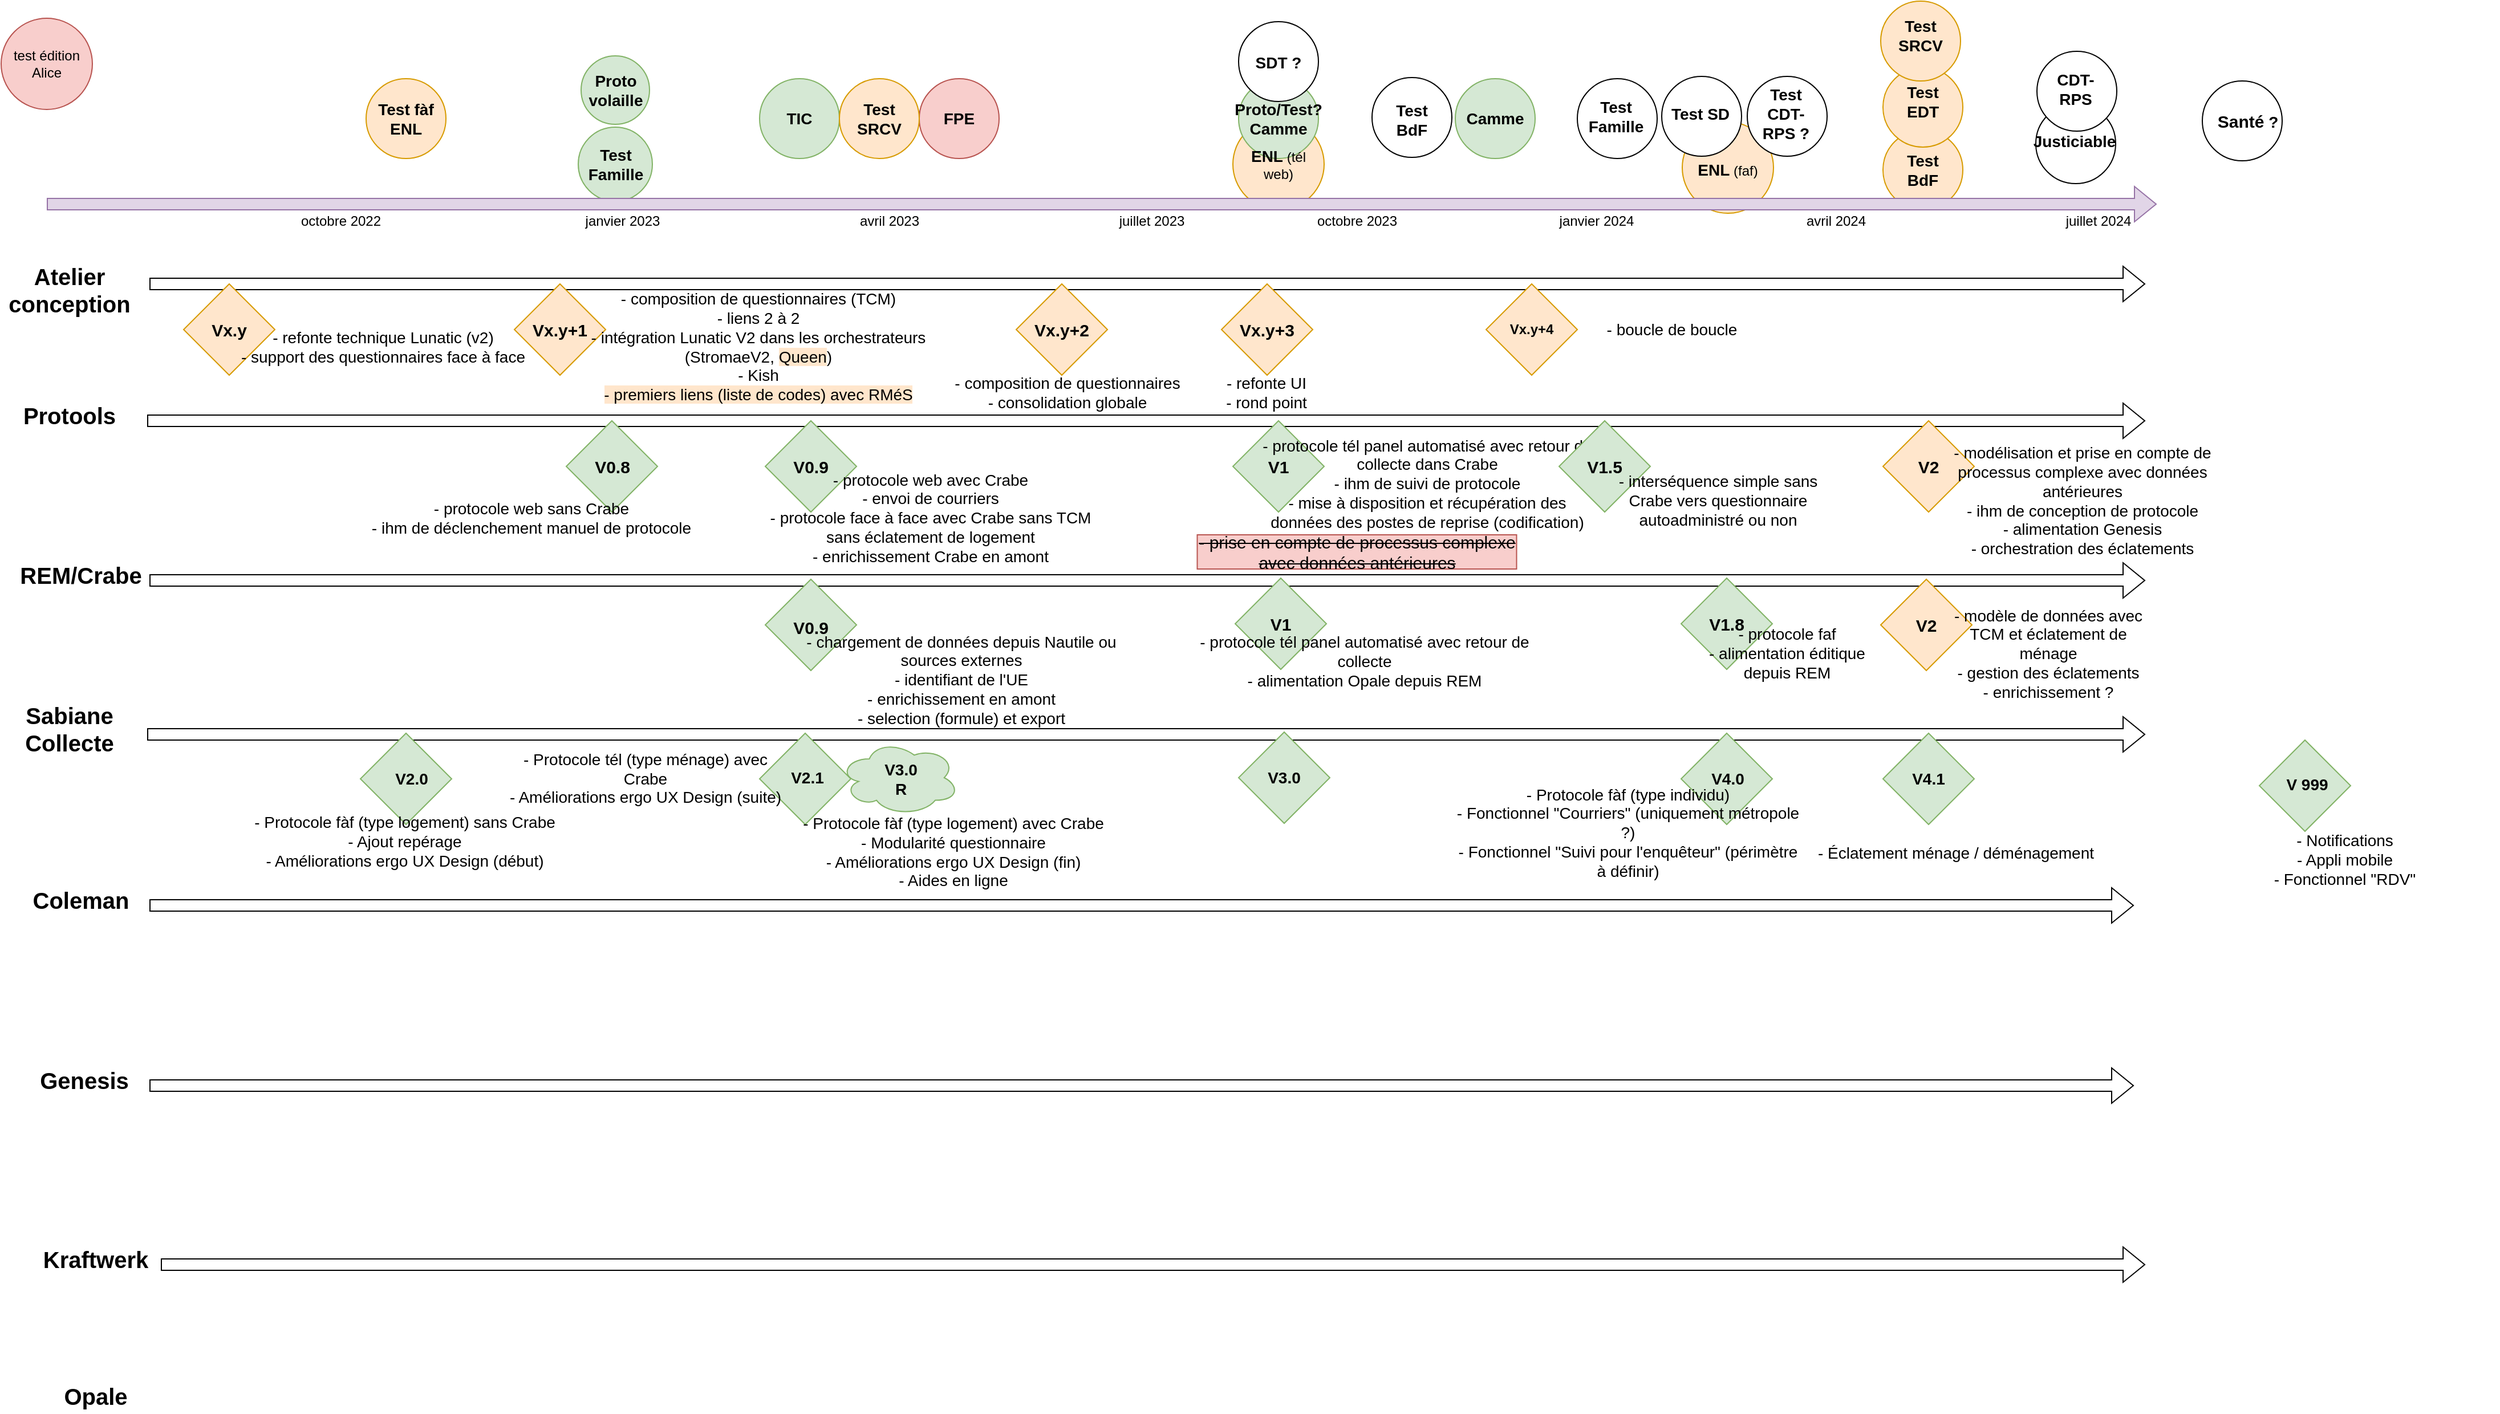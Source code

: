 <mxfile version="20.2.1" type="github">
  <diagram id="mFV4b9mCCrI5YmX5gzNI" name="Page-1">
    <mxGraphModel dx="2009" dy="694" grid="1" gridSize="10" guides="1" tooltips="1" connect="1" arrows="1" fold="1" page="1" pageScale="1" pageWidth="827" pageHeight="1169" math="0" shadow="0">
      <root>
        <mxCell id="0" />
        <mxCell id="1" parent="0" />
        <mxCell id="vozaQE-ynMEkPl2pL4Hx-13" value="" style="ellipse;shape=cloud;whiteSpace=wrap;html=1;fontSize=15;fillColor=#d5e8d4;strokeColor=#82b366;" parent="1" vertex="1">
          <mxGeometry x="725" y="650" width="105" height="66" as="geometry" />
        </mxCell>
        <mxCell id="FTLLSDSXX8i168MmgbQK-34" value="" style="ellipse;whiteSpace=wrap;html=1;aspect=fixed;fontSize=15;fillColor=#ffe6cc;strokeColor=#d79b00;" parent="1" vertex="1">
          <mxGeometry x="1464" y="108" width="80" height="80" as="geometry" />
        </mxCell>
        <mxCell id="FTLLSDSXX8i168MmgbQK-18" value="" style="ellipse;whiteSpace=wrap;html=1;aspect=fixed;fontSize=15;" parent="1" vertex="1">
          <mxGeometry x="1774" y="92" width="70" height="70" as="geometry" />
        </mxCell>
        <mxCell id="c0jgc6a0JRqWWvqa6Sk8-84" value="" style="ellipse;whiteSpace=wrap;html=1;aspect=fixed;fontSize=15;fillColor=#ffe6cc;strokeColor=#d79b00;" parent="1" vertex="1">
          <mxGeometry x="310" y="70" width="70" height="70" as="geometry" />
        </mxCell>
        <mxCell id="c0jgc6a0JRqWWvqa6Sk8-82" value="" style="ellipse;whiteSpace=wrap;html=1;aspect=fixed;fontSize=15;fillColor=#ffe6cc;strokeColor=#d79b00;" parent="1" vertex="1">
          <mxGeometry x="1640" y="115" width="70" height="70" as="geometry" />
        </mxCell>
        <mxCell id="c0jgc6a0JRqWWvqa6Sk8-81" value="" style="ellipse;whiteSpace=wrap;html=1;aspect=fixed;fontSize=15;fillColor=#ffe6cc;strokeColor=#d79b00;" parent="1" vertex="1">
          <mxGeometry x="1640" y="60" width="70" height="70" as="geometry" />
        </mxCell>
        <mxCell id="c0jgc6a0JRqWWvqa6Sk8-79" value="" style="ellipse;whiteSpace=wrap;html=1;aspect=fixed;fontSize=15;fillColor=#d5e8d4;strokeColor=#82b366;" parent="1" vertex="1">
          <mxGeometry x="1265" y="70" width="70" height="70" as="geometry" />
        </mxCell>
        <mxCell id="c0jgc6a0JRqWWvqa6Sk8-77" value="" style="ellipse;whiteSpace=wrap;html=1;aspect=fixed;fontSize=15;fillColor=#d5e8d4;strokeColor=#82b366;" parent="1" vertex="1">
          <mxGeometry x="655" y="70" width="70" height="70" as="geometry" />
        </mxCell>
        <mxCell id="c0jgc6a0JRqWWvqa6Sk8-76" value="" style="ellipse;whiteSpace=wrap;html=1;aspect=fixed;fontSize=15;fillColor=#f8cecc;strokeColor=#b85450;" parent="1" vertex="1">
          <mxGeometry x="795" y="70" width="70" height="70" as="geometry" />
        </mxCell>
        <mxCell id="c0jgc6a0JRqWWvqa6Sk8-75" value="" style="ellipse;whiteSpace=wrap;html=1;aspect=fixed;fontSize=15;fillColor=#ffe6cc;strokeColor=#d79b00;" parent="1" vertex="1">
          <mxGeometry x="725" y="70" width="70" height="70" as="geometry" />
        </mxCell>
        <mxCell id="c0jgc6a0JRqWWvqa6Sk8-70" value="" style="ellipse;whiteSpace=wrap;html=1;aspect=fixed;fontSize=15;fillColor=#ffe6cc;strokeColor=#d79b00;" parent="1" vertex="1">
          <mxGeometry x="1070" y="105" width="80" height="80" as="geometry" />
        </mxCell>
        <mxCell id="c0jgc6a0JRqWWvqa6Sk8-69" value="" style="ellipse;whiteSpace=wrap;html=1;aspect=fixed;fontSize=15;fillColor=#d5e8d4;strokeColor=#82b366;" parent="1" vertex="1">
          <mxGeometry x="1075" y="70" width="70" height="70" as="geometry" />
        </mxCell>
        <mxCell id="c0jgc6a0JRqWWvqa6Sk8-68" value="" style="ellipse;whiteSpace=wrap;html=1;aspect=fixed;fontSize=15;fillColor=#d5e8d4;strokeColor=#82b366;" parent="1" vertex="1">
          <mxGeometry x="496" y="112.5" width="65" height="65" as="geometry" />
        </mxCell>
        <mxCell id="c0jgc6a0JRqWWvqa6Sk8-67" value="" style="ellipse;whiteSpace=wrap;html=1;aspect=fixed;fontSize=15;direction=south;fillColor=#d5e8d4;strokeColor=#82b366;" parent="1" vertex="1">
          <mxGeometry x="498.5" y="50" width="60" height="60" as="geometry" />
        </mxCell>
        <mxCell id="c0jgc6a0JRqWWvqa6Sk8-1" value="" style="shape=flexArrow;endArrow=classic;html=1;rounded=0;" parent="1" edge="1">
          <mxGeometry width="50" height="50" relative="1" as="geometry">
            <mxPoint x="118" y="370" as="sourcePoint" />
            <mxPoint x="1870" y="370" as="targetPoint" />
          </mxGeometry>
        </mxCell>
        <mxCell id="c0jgc6a0JRqWWvqa6Sk8-2" value="&lt;font style=&quot;font-size: 20px;&quot;&gt;&lt;b&gt;Protools&lt;/b&gt;&lt;/font&gt;" style="text;html=1;strokeColor=none;fillColor=none;align=center;verticalAlign=middle;whiteSpace=wrap;rounded=0;" parent="1" vertex="1">
          <mxGeometry x="20" y="350" width="60" height="30" as="geometry" />
        </mxCell>
        <mxCell id="c0jgc6a0JRqWWvqa6Sk8-3" value="" style="rhombus;whiteSpace=wrap;html=1;fillColor=#d5e8d4;strokeColor=#82b366;" parent="1" vertex="1">
          <mxGeometry x="660" y="370" width="80" height="80" as="geometry" />
        </mxCell>
        <mxCell id="c0jgc6a0JRqWWvqa6Sk8-5" value="&lt;font style=&quot;font-size: 15px;&quot;&gt;&lt;b&gt;V0.9&lt;/b&gt;&lt;/font&gt;" style="text;html=1;strokeColor=none;fillColor=none;align=center;verticalAlign=middle;whiteSpace=wrap;rounded=0;" parent="1" vertex="1">
          <mxGeometry x="670" y="395" width="60" height="30" as="geometry" />
        </mxCell>
        <mxCell id="c0jgc6a0JRqWWvqa6Sk8-6" value="" style="rhombus;whiteSpace=wrap;html=1;fillColor=#d5e8d4;strokeColor=#82b366;" parent="1" vertex="1">
          <mxGeometry x="485.5" y="370" width="80" height="80" as="geometry" />
        </mxCell>
        <mxCell id="c0jgc6a0JRqWWvqa6Sk8-7" value="&lt;font style=&quot;font-size: 15px;&quot;&gt;&lt;b&gt;V0.8&lt;/b&gt;&lt;/font&gt;" style="text;html=1;strokeColor=none;fillColor=none;align=center;verticalAlign=middle;whiteSpace=wrap;rounded=0;" parent="1" vertex="1">
          <mxGeometry x="495.5" y="395" width="60" height="30" as="geometry" />
        </mxCell>
        <mxCell id="c0jgc6a0JRqWWvqa6Sk8-8" value="&lt;font style=&quot;font-size: 14px;&quot;&gt;&lt;b&gt;Test Famille&lt;/b&gt;&lt;/font&gt;" style="text;html=1;strokeColor=none;fillColor=none;align=center;verticalAlign=middle;whiteSpace=wrap;rounded=0;" parent="1" vertex="1">
          <mxGeometry x="498.5" y="130" width="60" height="30" as="geometry" />
        </mxCell>
        <mxCell id="c0jgc6a0JRqWWvqa6Sk8-9" value="" style="shape=flexArrow;endArrow=classic;html=1;rounded=0;fillColor=#e1d5e7;strokeColor=#9673a6;" parent="1" edge="1">
          <mxGeometry width="50" height="50" relative="1" as="geometry">
            <mxPoint x="30" y="180" as="sourcePoint" />
            <mxPoint x="1880" y="180" as="targetPoint" />
          </mxGeometry>
        </mxCell>
        <mxCell id="c0jgc6a0JRqWWvqa6Sk8-10" value="&lt;font style=&quot;font-size: 14px;&quot;&gt;&lt;b&gt;Proto volaille&lt;/b&gt;&lt;/font&gt;" style="text;html=1;strokeColor=none;fillColor=none;align=center;verticalAlign=middle;whiteSpace=wrap;rounded=0;" parent="1" vertex="1">
          <mxGeometry x="498.5" y="65" width="60" height="30" as="geometry" />
        </mxCell>
        <mxCell id="c0jgc6a0JRqWWvqa6Sk8-11" value="" style="shape=flexArrow;endArrow=classic;html=1;rounded=0;" parent="1" edge="1">
          <mxGeometry width="50" height="50" relative="1" as="geometry">
            <mxPoint x="118" y="645" as="sourcePoint" />
            <mxPoint x="1870" y="645" as="targetPoint" />
          </mxGeometry>
        </mxCell>
        <mxCell id="c0jgc6a0JRqWWvqa6Sk8-12" value="&lt;font size=&quot;1&quot;&gt;&lt;b style=&quot;font-size: 20px;&quot;&gt;Sabiane Collecte&lt;br&gt;&lt;/b&gt;&lt;/font&gt;" style="text;html=1;strokeColor=none;fillColor=none;align=center;verticalAlign=middle;whiteSpace=wrap;rounded=0;" parent="1" vertex="1">
          <mxGeometry x="20" y="625" width="60" height="30" as="geometry" />
        </mxCell>
        <mxCell id="c0jgc6a0JRqWWvqa6Sk8-18" value="&lt;font style=&quot;font-size: 14px;&quot;&gt;&lt;b&gt;TIC&lt;/b&gt;&lt;/font&gt;" style="text;html=1;strokeColor=none;fillColor=none;align=center;verticalAlign=middle;whiteSpace=wrap;rounded=0;" parent="1" vertex="1">
          <mxGeometry x="660" y="90" width="60" height="30" as="geometry" />
        </mxCell>
        <mxCell id="c0jgc6a0JRqWWvqa6Sk8-21" value="" style="shape=flexArrow;endArrow=classic;html=1;rounded=0;" parent="1" edge="1">
          <mxGeometry width="50" height="50" relative="1" as="geometry">
            <mxPoint x="120" y="795" as="sourcePoint" />
            <mxPoint x="1860" y="795" as="targetPoint" />
          </mxGeometry>
        </mxCell>
        <mxCell id="c0jgc6a0JRqWWvqa6Sk8-22" value="&lt;font style=&quot;font-size: 20px;&quot;&gt;&lt;b&gt;Coleman&lt;/b&gt;&lt;/font&gt;" style="text;html=1;strokeColor=none;fillColor=none;align=center;verticalAlign=middle;whiteSpace=wrap;rounded=0;" parent="1" vertex="1">
          <mxGeometry x="30" y="775" width="60" height="30" as="geometry" />
        </mxCell>
        <mxCell id="c0jgc6a0JRqWWvqa6Sk8-27" value="" style="shape=flexArrow;endArrow=classic;html=1;rounded=0;" parent="1" edge="1">
          <mxGeometry width="50" height="50" relative="1" as="geometry">
            <mxPoint x="120" y="250" as="sourcePoint" />
            <mxPoint x="1870" y="250" as="targetPoint" />
          </mxGeometry>
        </mxCell>
        <mxCell id="c0jgc6a0JRqWWvqa6Sk8-28" value="&lt;b&gt;&lt;font style=&quot;font-size: 20px;&quot;&gt;Atelier conception&lt;/font&gt;&lt;/b&gt;" style="text;html=1;strokeColor=none;fillColor=none;align=center;verticalAlign=middle;whiteSpace=wrap;rounded=0;" parent="1" vertex="1">
          <mxGeometry x="20" y="240" width="60" height="30" as="geometry" />
        </mxCell>
        <mxCell id="c0jgc6a0JRqWWvqa6Sk8-35" value="" style="shape=flexArrow;endArrow=classic;html=1;rounded=0;" parent="1" edge="1">
          <mxGeometry width="50" height="50" relative="1" as="geometry">
            <mxPoint x="120" y="510" as="sourcePoint" />
            <mxPoint x="1870" y="510" as="targetPoint" />
          </mxGeometry>
        </mxCell>
        <mxCell id="c0jgc6a0JRqWWvqa6Sk8-36" value="&lt;font style=&quot;font-size: 20px;&quot;&gt;&lt;b&gt;REM/Crabe&lt;/b&gt;&lt;/font&gt;" style="text;html=1;strokeColor=none;fillColor=none;align=center;verticalAlign=middle;whiteSpace=wrap;rounded=0;" parent="1" vertex="1">
          <mxGeometry x="30" y="490" width="60" height="30" as="geometry" />
        </mxCell>
        <mxCell id="c0jgc6a0JRqWWvqa6Sk8-43" value="janvier 2023" style="text;html=1;strokeColor=none;fillColor=none;align=center;verticalAlign=middle;whiteSpace=wrap;rounded=0;" parent="1" vertex="1">
          <mxGeometry x="485.5" y="180" width="97.5" height="30" as="geometry" />
        </mxCell>
        <mxCell id="c0jgc6a0JRqWWvqa6Sk8-46" value="octobre 2022" style="text;html=1;strokeColor=none;fillColor=none;align=center;verticalAlign=middle;whiteSpace=wrap;rounded=0;" parent="1" vertex="1">
          <mxGeometry x="238.75" y="180" width="97.5" height="30" as="geometry" />
        </mxCell>
        <mxCell id="c0jgc6a0JRqWWvqa6Sk8-47" value="avril 2023" style="text;html=1;strokeColor=none;fillColor=none;align=center;verticalAlign=middle;whiteSpace=wrap;rounded=0;" parent="1" vertex="1">
          <mxGeometry x="720" y="180" width="97.5" height="30" as="geometry" />
        </mxCell>
        <mxCell id="c0jgc6a0JRqWWvqa6Sk8-48" value="juillet 2024" style="text;html=1;strokeColor=none;fillColor=none;align=center;verticalAlign=middle;whiteSpace=wrap;rounded=0;" parent="1" vertex="1">
          <mxGeometry x="1780" y="180" width="97.5" height="30" as="geometry" />
        </mxCell>
        <mxCell id="c0jgc6a0JRqWWvqa6Sk8-49" value="octobre 2023" style="text;html=1;strokeColor=none;fillColor=none;align=center;verticalAlign=middle;whiteSpace=wrap;rounded=0;" parent="1" vertex="1">
          <mxGeometry x="1130" y="180" width="97.5" height="30" as="geometry" />
        </mxCell>
        <mxCell id="c0jgc6a0JRqWWvqa6Sk8-50" value="janvier 2024" style="text;html=1;strokeColor=none;fillColor=none;align=center;verticalAlign=middle;whiteSpace=wrap;rounded=0;" parent="1" vertex="1">
          <mxGeometry x="1340" y="180" width="97.5" height="30" as="geometry" />
        </mxCell>
        <mxCell id="c0jgc6a0JRqWWvqa6Sk8-51" value="avril 2024" style="text;html=1;strokeColor=none;fillColor=none;align=center;verticalAlign=middle;whiteSpace=wrap;rounded=0;" parent="1" vertex="1">
          <mxGeometry x="1550" y="180" width="97.5" height="30" as="geometry" />
        </mxCell>
        <mxCell id="c0jgc6a0JRqWWvqa6Sk8-52" value="&lt;font style=&quot;font-size: 14px;&quot;&gt;&lt;b&gt;Test SRCV&lt;/b&gt;&lt;/font&gt;" style="text;html=1;strokeColor=none;fillColor=none;align=center;verticalAlign=middle;whiteSpace=wrap;rounded=0;" parent="1" vertex="1">
          <mxGeometry x="730" y="90" width="60" height="30" as="geometry" />
        </mxCell>
        <mxCell id="c0jgc6a0JRqWWvqa6Sk8-53" value="&lt;font style=&quot;font-size: 14px;&quot;&gt;&lt;b&gt;FPE&lt;/b&gt;&lt;/font&gt;" style="text;html=1;strokeColor=none;fillColor=none;align=center;verticalAlign=middle;whiteSpace=wrap;rounded=0;" parent="1" vertex="1">
          <mxGeometry x="800" y="90" width="60" height="30" as="geometry" />
        </mxCell>
        <mxCell id="c0jgc6a0JRqWWvqa6Sk8-54" value="&lt;font style=&quot;font-size: 14px;&quot;&gt;&lt;b&gt;Proto/Test? Camme&lt;/b&gt;&lt;/font&gt;" style="text;html=1;strokeColor=none;fillColor=none;align=center;verticalAlign=middle;whiteSpace=wrap;rounded=0;" parent="1" vertex="1">
          <mxGeometry x="1080" y="90" width="60" height="30" as="geometry" />
        </mxCell>
        <mxCell id="c0jgc6a0JRqWWvqa6Sk8-55" value="&lt;font style=&quot;font-size: 14px;&quot;&gt;&lt;b&gt;Camme&lt;/b&gt;&lt;/font&gt;" style="text;html=1;strokeColor=none;fillColor=none;align=center;verticalAlign=middle;whiteSpace=wrap;rounded=0;" parent="1" vertex="1">
          <mxGeometry x="1270" y="90" width="60" height="30" as="geometry" />
        </mxCell>
        <mxCell id="c0jgc6a0JRqWWvqa6Sk8-56" value="&lt;font size=&quot;1&quot;&gt;&lt;b style=&quot;font-size: 15px;&quot;&gt;V1&lt;/b&gt;&lt;/font&gt;" style="rhombus;whiteSpace=wrap;html=1;fillColor=#d5e8d4;strokeColor=#82b366;" parent="1" vertex="1">
          <mxGeometry x="1070" y="370" width="80" height="80" as="geometry" />
        </mxCell>
        <mxCell id="c0jgc6a0JRqWWvqa6Sk8-57" value="&lt;font style=&quot;font-size: 14px;&quot;&gt;&lt;b&gt;Test EDT&lt;br&gt;&lt;/b&gt;&lt;/font&gt;" style="text;html=1;strokeColor=none;fillColor=none;align=center;verticalAlign=middle;whiteSpace=wrap;rounded=0;" parent="1" vertex="1">
          <mxGeometry x="1645" y="75" width="60" height="30" as="geometry" />
        </mxCell>
        <mxCell id="c0jgc6a0JRqWWvqa6Sk8-60" value="&lt;font style=&quot;font-size: 14px;&quot;&gt;&lt;b&gt;ENL&lt;/b&gt;&lt;/font&gt; (tél web)" style="text;html=1;strokeColor=none;fillColor=none;align=center;verticalAlign=middle;whiteSpace=wrap;rounded=0;" parent="1" vertex="1">
          <mxGeometry x="1080" y="130" width="60" height="30" as="geometry" />
        </mxCell>
        <mxCell id="c0jgc6a0JRqWWvqa6Sk8-61" value="&lt;font style=&quot;font-size: 14px;&quot;&gt;&lt;b&gt;Test fàf ENL&lt;/b&gt;&lt;/font&gt;" style="text;html=1;align=center;verticalAlign=middle;whiteSpace=wrap;rounded=0;" parent="1" vertex="1">
          <mxGeometry x="315" y="90" width="60" height="30" as="geometry" />
        </mxCell>
        <mxCell id="c0jgc6a0JRqWWvqa6Sk8-62" value="&lt;font style=&quot;font-size: 15px;&quot;&gt;&lt;b&gt;V2&lt;/b&gt;&lt;/font&gt;" style="rhombus;whiteSpace=wrap;html=1;fillColor=#ffe6cc;strokeColor=#d79b00;" parent="1" vertex="1">
          <mxGeometry x="1640" y="370" width="80" height="80" as="geometry" />
        </mxCell>
        <mxCell id="c0jgc6a0JRqWWvqa6Sk8-63" value="- protocole web sans Crabe&lt;br&gt;- ihm de déclenchement manuel de protocole" style="text;html=1;strokeColor=none;fillColor=none;align=center;verticalAlign=middle;whiteSpace=wrap;rounded=0;fontSize=14;" parent="1" vertex="1">
          <mxGeometry x="300" y="440" width="310" height="30" as="geometry" />
        </mxCell>
        <mxCell id="c0jgc6a0JRqWWvqa6Sk8-64" value="- protocole web avec Crabe&lt;br&gt;- envoi de courriers&lt;br&gt;- protocole face à face avec Crabe sans TCM sans éclatement de logement&lt;br&gt;- enrichissement Crabe en amont" style="text;html=1;strokeColor=none;fillColor=none;align=center;verticalAlign=middle;whiteSpace=wrap;rounded=0;fontSize=14;" parent="1" vertex="1">
          <mxGeometry x="650" y="440" width="310" height="30" as="geometry" />
        </mxCell>
        <mxCell id="c0jgc6a0JRqWWvqa6Sk8-65" value="- protocole tél panel automatisé avec retour de collecte dans Crabe&lt;br&gt;- ihm de suivi de protocole&lt;br&gt;- mise à disposition et récupération des données des postes de reprise (codification)" style="text;html=1;strokeColor=none;fillColor=none;align=center;verticalAlign=middle;whiteSpace=wrap;rounded=0;fontSize=14;" parent="1" vertex="1">
          <mxGeometry x="1094" y="410" width="292.5" height="30" as="geometry" />
        </mxCell>
        <mxCell id="c0jgc6a0JRqWWvqa6Sk8-66" value="- modélisation et prise en compte de processus complexe avec données antérieures&lt;br&gt;- ihm de conception de protocole&lt;br&gt;- alimentation Genesis&lt;br&gt;- orchestration des éclatements" style="text;html=1;strokeColor=none;fillColor=none;align=center;verticalAlign=middle;whiteSpace=wrap;rounded=0;fontSize=14;" parent="1" vertex="1">
          <mxGeometry x="1690" y="425" width="250" height="30" as="geometry" />
        </mxCell>
        <mxCell id="c0jgc6a0JRqWWvqa6Sk8-73" value="&lt;strike&gt;- prise en compte de processus complexe avec données antérieures&lt;/strike&gt;" style="text;html=1;strokeColor=#b85450;fillColor=#f8cecc;align=center;verticalAlign=middle;whiteSpace=wrap;rounded=0;fontSize=15;" parent="1" vertex="1">
          <mxGeometry x="1038.75" y="470" width="280" height="30" as="geometry" />
        </mxCell>
        <mxCell id="c0jgc6a0JRqWWvqa6Sk8-80" style="edgeStyle=orthogonalEdgeStyle;rounded=0;orthogonalLoop=1;jettySize=auto;html=1;exitX=0.5;exitY=1;exitDx=0;exitDy=0;fontSize=15;" parent="1" source="c0jgc6a0JRqWWvqa6Sk8-66" target="c0jgc6a0JRqWWvqa6Sk8-66" edge="1">
          <mxGeometry relative="1" as="geometry" />
        </mxCell>
        <mxCell id="FTLLSDSXX8i168MmgbQK-1" value="&lt;b&gt;&lt;font style=&quot;font-size: 14px;&quot;&gt;SDT ?&lt;/font&gt;&lt;/b&gt;" style="ellipse;whiteSpace=wrap;html=1;aspect=fixed;fontSize=15;" parent="1" vertex="1">
          <mxGeometry x="1075" y="20" width="70" height="70" as="geometry" />
        </mxCell>
        <mxCell id="FTLLSDSXX8i168MmgbQK-2" value="" style="ellipse;whiteSpace=wrap;html=1;aspect=fixed;fontSize=15;" parent="1" vertex="1">
          <mxGeometry x="1192" y="69" width="70" height="70" as="geometry" />
        </mxCell>
        <mxCell id="FTLLSDSXX8i168MmgbQK-3" value="&lt;b&gt;&lt;font style=&quot;font-size: 14px;&quot;&gt;Test&lt;br&gt;BdF&lt;/font&gt;&lt;/b&gt;" style="text;html=1;strokeColor=none;fillColor=none;align=center;verticalAlign=middle;whiteSpace=wrap;rounded=0;" parent="1" vertex="1">
          <mxGeometry x="1197" y="91" width="60" height="30" as="geometry" />
        </mxCell>
        <mxCell id="FTLLSDSXX8i168MmgbQK-4" value="" style="ellipse;whiteSpace=wrap;html=1;aspect=fixed;fontSize=15;" parent="1" vertex="1">
          <mxGeometry x="1372" y="70" width="70" height="70" as="geometry" />
        </mxCell>
        <mxCell id="FTLLSDSXX8i168MmgbQK-5" value="&lt;b&gt;&lt;font style=&quot;font-size: 14px;&quot;&gt;Test Famille&lt;/font&gt;&lt;/b&gt;" style="text;html=1;strokeColor=none;fillColor=none;align=center;verticalAlign=middle;whiteSpace=wrap;rounded=0;" parent="1" vertex="1">
          <mxGeometry x="1376" y="88" width="60" height="30" as="geometry" />
        </mxCell>
        <mxCell id="FTLLSDSXX8i168MmgbQK-7" value="" style="ellipse;whiteSpace=wrap;html=1;aspect=fixed;fontSize=15;" parent="1" vertex="1">
          <mxGeometry x="1446" y="68" width="70" height="70" as="geometry" />
        </mxCell>
        <mxCell id="FTLLSDSXX8i168MmgbQK-8" value="&lt;b&gt;&lt;font style=&quot;font-size: 14px;&quot;&gt;Test SD&lt;br&gt;&lt;/font&gt;&lt;/b&gt;" style="text;html=1;strokeColor=none;fillColor=none;align=center;verticalAlign=middle;whiteSpace=wrap;rounded=0;" parent="1" vertex="1">
          <mxGeometry x="1450" y="86" width="60" height="30" as="geometry" />
        </mxCell>
        <mxCell id="FTLLSDSXX8i168MmgbQK-9" value="" style="ellipse;whiteSpace=wrap;html=1;aspect=fixed;fontSize=15;" parent="1" vertex="1">
          <mxGeometry x="1521" y="68" width="70" height="70" as="geometry" />
        </mxCell>
        <mxCell id="FTLLSDSXX8i168MmgbQK-10" value="&lt;b&gt;&lt;font style=&quot;font-size: 14px;&quot;&gt;Test CDT-RPS ?&lt;br&gt;&lt;/font&gt;&lt;/b&gt;" style="text;html=1;strokeColor=none;fillColor=none;align=center;verticalAlign=middle;whiteSpace=wrap;rounded=0;" parent="1" vertex="1">
          <mxGeometry x="1525" y="86" width="60" height="30" as="geometry" />
        </mxCell>
        <mxCell id="FTLLSDSXX8i168MmgbQK-11" value="" style="ellipse;whiteSpace=wrap;html=1;aspect=fixed;fontSize=15;fillColor=#ffe6cc;strokeColor=#d79b00;" parent="1" vertex="1">
          <mxGeometry x="1638" y="2" width="70" height="70" as="geometry" />
        </mxCell>
        <mxCell id="FTLLSDSXX8i168MmgbQK-12" value="&lt;font style=&quot;font-size: 14px;&quot;&gt;&lt;b&gt;Test SRCV&lt;br&gt;&lt;/b&gt;&lt;/font&gt;" style="text;html=1;strokeColor=none;fillColor=none;align=center;verticalAlign=middle;whiteSpace=wrap;rounded=0;" parent="1" vertex="1">
          <mxGeometry x="1643" y="17" width="60" height="30" as="geometry" />
        </mxCell>
        <mxCell id="FTLLSDSXX8i168MmgbQK-13" value="&lt;font style=&quot;font-size: 14px;&quot;&gt;&lt;b&gt;Test BdF&lt;br&gt;&lt;/b&gt;&lt;/font&gt;" style="text;html=1;strokeColor=none;fillColor=none;align=center;verticalAlign=middle;whiteSpace=wrap;rounded=0;" parent="1" vertex="1">
          <mxGeometry x="1645" y="135" width="60" height="30" as="geometry" />
        </mxCell>
        <mxCell id="FTLLSDSXX8i168MmgbQK-14" value="juillet 2023" style="text;html=1;strokeColor=none;fillColor=none;align=center;verticalAlign=middle;whiteSpace=wrap;rounded=0;" parent="1" vertex="1">
          <mxGeometry x="950" y="180" width="97.5" height="30" as="geometry" />
        </mxCell>
        <mxCell id="FTLLSDSXX8i168MmgbQK-16" value="" style="ellipse;whiteSpace=wrap;html=1;aspect=fixed;fontSize=15;" parent="1" vertex="1">
          <mxGeometry x="1775" y="46" width="70" height="70" as="geometry" />
        </mxCell>
        <mxCell id="FTLLSDSXX8i168MmgbQK-17" value="&lt;b&gt;&lt;font style=&quot;font-size: 14px;&quot;&gt;CDT-RPS&lt;br&gt;&lt;/font&gt;&lt;/b&gt;" style="text;html=1;strokeColor=none;fillColor=none;align=center;verticalAlign=middle;whiteSpace=wrap;rounded=0;" parent="1" vertex="1">
          <mxGeometry x="1779" y="64" width="60" height="30" as="geometry" />
        </mxCell>
        <mxCell id="FTLLSDSXX8i168MmgbQK-19" value="&lt;b&gt;&lt;font style=&quot;font-size: 14px;&quot;&gt;Justiciable&lt;/font&gt;&lt;/b&gt;" style="text;html=1;strokeColor=none;fillColor=none;align=center;verticalAlign=middle;whiteSpace=wrap;rounded=0;" parent="1" vertex="1">
          <mxGeometry x="1778" y="110" width="60" height="30" as="geometry" />
        </mxCell>
        <mxCell id="FTLLSDSXX8i168MmgbQK-20" value="" style="rhombus;whiteSpace=wrap;html=1;fillColor=#d5e8d4;strokeColor=#82b366;" parent="1" vertex="1">
          <mxGeometry x="660" y="509" width="80" height="80" as="geometry" />
        </mxCell>
        <mxCell id="FTLLSDSXX8i168MmgbQK-21" value="&lt;font style=&quot;font-size: 15px;&quot;&gt;&lt;b&gt;V0.9&lt;/b&gt;&lt;/font&gt;" style="text;html=1;strokeColor=none;fillColor=none;align=center;verticalAlign=middle;whiteSpace=wrap;rounded=0;" parent="1" vertex="1">
          <mxGeometry x="670" y="536" width="60" height="30" as="geometry" />
        </mxCell>
        <mxCell id="FTLLSDSXX8i168MmgbQK-22" value="- chargement de données depuis Nautile ou sources externes&lt;br&gt;- identifiant de l&#39;UE&lt;br&gt;- enrichissement en amont&lt;br&gt;- selection (formule) et export" style="text;html=1;strokeColor=none;fillColor=none;align=center;verticalAlign=middle;whiteSpace=wrap;rounded=0;fontSize=14;" parent="1" vertex="1">
          <mxGeometry x="677" y="582" width="310" height="30" as="geometry" />
        </mxCell>
        <mxCell id="FTLLSDSXX8i168MmgbQK-23" value="&lt;font size=&quot;1&quot;&gt;&lt;b style=&quot;font-size: 15px;&quot;&gt;V1&lt;/b&gt;&lt;/font&gt;" style="rhombus;whiteSpace=wrap;html=1;fillColor=#d5e8d4;strokeColor=#82b366;" parent="1" vertex="1">
          <mxGeometry x="1072" y="508" width="80" height="80" as="geometry" />
        </mxCell>
        <mxCell id="FTLLSDSXX8i168MmgbQK-26" value="" style="shape=flexArrow;endArrow=classic;html=1;rounded=0;" parent="1" edge="1">
          <mxGeometry width="50" height="50" relative="1" as="geometry">
            <mxPoint x="120" y="953" as="sourcePoint" />
            <mxPoint x="1860" y="953" as="targetPoint" />
          </mxGeometry>
        </mxCell>
        <mxCell id="FTLLSDSXX8i168MmgbQK-27" value="&lt;b&gt;&lt;font style=&quot;font-size: 20px;&quot;&gt;Genesis&lt;/font&gt;&lt;/b&gt;" style="text;html=1;strokeColor=none;fillColor=none;align=center;verticalAlign=middle;whiteSpace=wrap;rounded=0;" parent="1" vertex="1">
          <mxGeometry x="33" y="933" width="60" height="30" as="geometry" />
        </mxCell>
        <mxCell id="FTLLSDSXX8i168MmgbQK-28" value="" style="shape=flexArrow;endArrow=classic;html=1;rounded=0;" parent="1" edge="1">
          <mxGeometry width="50" height="50" relative="1" as="geometry">
            <mxPoint x="130" y="1110" as="sourcePoint" />
            <mxPoint x="1870" y="1110" as="targetPoint" />
          </mxGeometry>
        </mxCell>
        <mxCell id="FTLLSDSXX8i168MmgbQK-29" value="&lt;font style=&quot;font-size: 20px;&quot;&gt;&lt;b&gt;Kraftwerk&lt;/b&gt;&lt;/font&gt;" style="text;html=1;strokeColor=none;fillColor=none;align=center;verticalAlign=middle;whiteSpace=wrap;rounded=0;" parent="1" vertex="1">
          <mxGeometry x="43" y="1090" width="60" height="30" as="geometry" />
        </mxCell>
        <mxCell id="FTLLSDSXX8i168MmgbQK-30" value="&lt;b&gt;&lt;font style=&quot;font-size: 20px;&quot;&gt;Opale&lt;/font&gt;&lt;/b&gt;" style="text;html=1;strokeColor=none;fillColor=none;align=center;verticalAlign=middle;whiteSpace=wrap;rounded=0;" parent="1" vertex="1">
          <mxGeometry x="43" y="1210" width="60" height="30" as="geometry" />
        </mxCell>
        <mxCell id="FTLLSDSXX8i168MmgbQK-31" value="- protocole tél panel automatisé avec retour de collecte&lt;br&gt;- alimentation Opale depuis REM" style="text;html=1;strokeColor=none;fillColor=none;align=center;verticalAlign=middle;whiteSpace=wrap;rounded=0;fontSize=14;" parent="1" vertex="1">
          <mxGeometry x="1038.75" y="566" width="292.5" height="30" as="geometry" />
        </mxCell>
        <mxCell id="FTLLSDSXX8i168MmgbQK-32" value="&lt;font style=&quot;font-size: 14px;&quot;&gt;&lt;b&gt;ENL&lt;/b&gt;&lt;/font&gt; (faf)" style="text;html=1;strokeColor=none;fillColor=none;align=center;verticalAlign=middle;whiteSpace=wrap;rounded=0;" parent="1" vertex="1">
          <mxGeometry x="1474" y="135" width="60" height="30" as="geometry" />
        </mxCell>
        <mxCell id="FTLLSDSXX8i168MmgbQK-35" value="&lt;font size=&quot;1&quot;&gt;&lt;b style=&quot;font-size: 15px;&quot;&gt;V1.8&lt;/b&gt;&lt;/font&gt;" style="rhombus;whiteSpace=wrap;html=1;fillColor=#d5e8d4;strokeColor=#82b366;" parent="1" vertex="1">
          <mxGeometry x="1463" y="508" width="80" height="80" as="geometry" />
        </mxCell>
        <mxCell id="FTLLSDSXX8i168MmgbQK-36" value="- protocole faf&lt;br&gt;- alimentation éditique depuis REM" style="text;html=1;strokeColor=none;fillColor=none;align=center;verticalAlign=middle;whiteSpace=wrap;rounded=0;fontSize=14;" parent="1" vertex="1">
          <mxGeometry x="1471" y="559" width="170" height="30" as="geometry" />
        </mxCell>
        <mxCell id="FTLLSDSXX8i168MmgbQK-38" value="&lt;font size=&quot;1&quot;&gt;&lt;b style=&quot;font-size: 15px;&quot;&gt;V2&lt;/b&gt;&lt;/font&gt;" style="rhombus;whiteSpace=wrap;html=1;fillColor=#ffe6cc;strokeColor=#d79b00;" parent="1" vertex="1">
          <mxGeometry x="1638" y="509" width="80" height="80" as="geometry" />
        </mxCell>
        <mxCell id="FTLLSDSXX8i168MmgbQK-39" value="- modèle de données avec TCM et éclatement de ménage&lt;br&gt;- gestion des éclatements&lt;br&gt;- enrichissement ?" style="text;html=1;strokeColor=none;fillColor=none;align=center;verticalAlign=middle;whiteSpace=wrap;rounded=0;fontSize=14;" parent="1" vertex="1">
          <mxGeometry x="1690" y="559" width="190" height="30" as="geometry" />
        </mxCell>
        <mxCell id="FTLLSDSXX8i168MmgbQK-45" value="&lt;b&gt;&lt;font style=&quot;font-size: 15px;&quot;&gt;&lt;span style=&quot;&quot;&gt;V1&lt;/span&gt;.5&lt;/font&gt;&lt;/b&gt;" style="rhombus;whiteSpace=wrap;html=1;fillColor=#d5e8d4;strokeColor=#82b366;" parent="1" vertex="1">
          <mxGeometry x="1356" y="370" width="80" height="80" as="geometry" />
        </mxCell>
        <mxCell id="FTLLSDSXX8i168MmgbQK-46" value="- interséquence simple sans Crabe vers questionnaire autoadministré ou non" style="text;html=1;strokeColor=none;fillColor=none;align=center;verticalAlign=middle;whiteSpace=wrap;rounded=0;fontSize=14;" parent="1" vertex="1">
          <mxGeometry x="1399.62" y="425" width="191.38" height="30" as="geometry" />
        </mxCell>
        <mxCell id="ddA6PycPh_wfGD-rprwo-1" value="&lt;font style=&quot;font-size: 15px;&quot;&gt;&lt;b&gt;Vx.y&lt;/b&gt;&lt;/font&gt;" style="rhombus;whiteSpace=wrap;html=1;fillColor=#ffe6cc;strokeColor=#d79b00;" parent="1" vertex="1">
          <mxGeometry x="150" y="250" width="80" height="80" as="geometry" />
        </mxCell>
        <mxCell id="ddA6PycPh_wfGD-rprwo-3" value="- refonte technique Lunatic (v2)&lt;br&gt;- support des questionnaires face à face" style="text;html=1;strokeColor=none;fillColor=none;align=center;verticalAlign=middle;whiteSpace=wrap;rounded=0;fontSize=14;" parent="1" vertex="1">
          <mxGeometry x="170" y="290" width="310" height="30" as="geometry" />
        </mxCell>
        <mxCell id="ddA6PycPh_wfGD-rprwo-4" value="&lt;font style=&quot;font-size: 15px;&quot;&gt;&lt;b&gt;Vx.y+1&lt;/b&gt;&lt;/font&gt;" style="rhombus;whiteSpace=wrap;html=1;fillColor=#ffe6cc;strokeColor=#d79b00;" parent="1" vertex="1">
          <mxGeometry x="440" y="250" width="80" height="80" as="geometry" />
        </mxCell>
        <mxCell id="ddA6PycPh_wfGD-rprwo-5" value="- composition de questionnaires (TCM)&lt;br&gt;- liens 2 à 2&lt;br&gt;- intégration Lunatic V2 dans les orchestrateurs (StromaeV2, &lt;span style=&quot;background-color: rgb(255, 230, 204);&quot;&gt;Queen&lt;/span&gt;)&lt;br&gt;- Kish&lt;br&gt;&lt;span style=&quot;background-color: rgb(255, 230, 204);&quot;&gt;- premiers liens (liste de codes) avec RMéS&lt;/span&gt;" style="text;html=1;strokeColor=none;fillColor=none;align=center;verticalAlign=middle;whiteSpace=wrap;rounded=0;fontSize=14;" parent="1" vertex="1">
          <mxGeometry x="498.5" y="290" width="310" height="30" as="geometry" />
        </mxCell>
        <mxCell id="ddA6PycPh_wfGD-rprwo-6" value="&lt;font style=&quot;font-size: 15px;&quot;&gt;&lt;b&gt;Vx.y+2&lt;/b&gt;&lt;/font&gt;" style="rhombus;whiteSpace=wrap;html=1;fillColor=#ffe6cc;strokeColor=#d79b00;" parent="1" vertex="1">
          <mxGeometry x="880" y="250" width="80" height="80" as="geometry" />
        </mxCell>
        <mxCell id="ddA6PycPh_wfGD-rprwo-7" value="- composition de questionnaires&lt;br&gt;- consolidation globale&lt;br&gt;&lt;span style=&quot;background-color: rgb(255, 206, 159);&quot;&gt;&lt;/span&gt;" style="text;html=1;strokeColor=none;fillColor=none;align=center;verticalAlign=middle;whiteSpace=wrap;rounded=0;fontSize=14;" parent="1" vertex="1">
          <mxGeometry x="820" y="330" width="210" height="30" as="geometry" />
        </mxCell>
        <mxCell id="ddA6PycPh_wfGD-rprwo-8" value="&lt;b&gt;Vx.y+4&lt;/b&gt;" style="rhombus;whiteSpace=wrap;html=1;fillColor=#ffe6cc;strokeColor=#d79b00;" parent="1" vertex="1">
          <mxGeometry x="1292" y="250" width="80" height="80" as="geometry" />
        </mxCell>
        <mxCell id="ddA6PycPh_wfGD-rprwo-9" value="- boucle de boucle" style="text;html=1;strokeColor=none;fillColor=none;align=center;verticalAlign=middle;whiteSpace=wrap;rounded=0;fontSize=14;" parent="1" vertex="1">
          <mxGeometry x="1380" y="275" width="150" height="30" as="geometry" />
        </mxCell>
        <mxCell id="cksNnemaycyc-sAIgtyD-1" value="&lt;font style=&quot;font-size: 15px;&quot;&gt;&lt;b&gt;Vx.y+3&lt;/b&gt;&lt;/font&gt;" style="rhombus;whiteSpace=wrap;html=1;fillColor=#ffe6cc;strokeColor=#d79b00;" parent="1" vertex="1">
          <mxGeometry x="1060" y="250" width="80" height="80" as="geometry" />
        </mxCell>
        <mxCell id="cksNnemaycyc-sAIgtyD-2" value="- refonte UI&lt;br&gt;- rond point&lt;br&gt;&lt;span style=&quot;background-color: rgb(255, 206, 159);&quot;&gt;&lt;/span&gt;" style="text;html=1;strokeColor=none;fillColor=none;align=center;verticalAlign=middle;whiteSpace=wrap;rounded=0;fontSize=14;" parent="1" vertex="1">
          <mxGeometry x="1038.75" y="330" width="121.25" height="30" as="geometry" />
        </mxCell>
        <mxCell id="vozaQE-ynMEkPl2pL4Hx-1" value="" style="rhombus;whiteSpace=wrap;html=1;fillColor=#d5e8d4;strokeColor=#82b366;" parent="1" vertex="1">
          <mxGeometry x="305" y="644" width="80" height="80" as="geometry" />
        </mxCell>
        <mxCell id="vozaQE-ynMEkPl2pL4Hx-2" value="&lt;font style=&quot;font-size: 14px;&quot;&gt;&lt;b&gt;V2.0&lt;/b&gt;&lt;/font&gt;" style="text;html=1;strokeColor=none;fillColor=none;align=center;verticalAlign=middle;whiteSpace=wrap;rounded=0;" parent="1" vertex="1">
          <mxGeometry x="320" y="669" width="60" height="30" as="geometry" />
        </mxCell>
        <mxCell id="vozaQE-ynMEkPl2pL4Hx-3" value="- Protocole fàf (type logement) sans Crabe&lt;br&gt;&lt;div&gt;- Ajout repérage&lt;/div&gt;&lt;div&gt;- Améliorations ergo UX Design (début)&lt;br&gt;&lt;/div&gt;" style="text;html=1;strokeColor=none;fillColor=none;align=center;verticalAlign=middle;whiteSpace=wrap;rounded=0;fontSize=14;" parent="1" vertex="1">
          <mxGeometry x="188.5" y="724" width="310" height="30" as="geometry" />
        </mxCell>
        <mxCell id="vozaQE-ynMEkPl2pL4Hx-4" value="" style="rhombus;whiteSpace=wrap;html=1;fillColor=#d5e8d4;strokeColor=#82b366;" parent="1" vertex="1">
          <mxGeometry x="655" y="644" width="80" height="80" as="geometry" />
        </mxCell>
        <mxCell id="vozaQE-ynMEkPl2pL4Hx-5" value="&lt;font style=&quot;font-size: 14px;&quot;&gt;&lt;b&gt;V2.1&lt;/b&gt;&lt;/font&gt;" style="text;html=1;strokeColor=none;fillColor=none;align=center;verticalAlign=middle;whiteSpace=wrap;rounded=0;" parent="1" vertex="1">
          <mxGeometry x="667" y="668" width="60" height="30" as="geometry" />
        </mxCell>
        <mxCell id="vozaQE-ynMEkPl2pL4Hx-6" value="&lt;br&gt;&lt;div&gt;- Protocole tél (type ménage) avec Crabe&lt;br&gt;&lt;/div&gt;&lt;div&gt;- Améliorations ergo UX Design (suite)&lt;br&gt;&lt;/div&gt;" style="text;html=1;strokeColor=none;fillColor=none;align=center;verticalAlign=middle;whiteSpace=wrap;rounded=0;fontSize=14;" parent="1" vertex="1">
          <mxGeometry x="430" y="660" width="250" height="30" as="geometry" />
        </mxCell>
        <mxCell id="vozaQE-ynMEkPl2pL4Hx-8" value="&lt;font style=&quot;font-size: 14px;&quot;&gt;&lt;b&gt;V3.0&lt;br&gt;R&lt;br&gt;&lt;/b&gt;&lt;/font&gt;" style="text;html=1;strokeColor=none;fillColor=none;align=center;verticalAlign=middle;whiteSpace=wrap;rounded=0;" parent="1" vertex="1">
          <mxGeometry x="748.5" y="669" width="60" height="30" as="geometry" />
        </mxCell>
        <mxCell id="vozaQE-ynMEkPl2pL4Hx-9" value="&lt;br&gt;&lt;div&gt;- Protocole fàf (type logement) avec Crabe&lt;br&gt;&lt;/div&gt;&lt;div&gt;- Modularité questionnaire&lt;/div&gt;&lt;div&gt;- Améliorations ergo UX Design (fin)&lt;/div&gt;&lt;div&gt;- Aides en ligne&lt;br&gt;&lt;/div&gt;&lt;div&gt;&lt;br&gt;&lt;/div&gt;" style="text;html=1;strokeColor=none;fillColor=none;align=center;verticalAlign=middle;whiteSpace=wrap;rounded=0;fontSize=14;" parent="1" vertex="1">
          <mxGeometry x="690" y="733" width="270" height="30" as="geometry" />
        </mxCell>
        <mxCell id="vozaQE-ynMEkPl2pL4Hx-10" value="" style="ellipse;whiteSpace=wrap;html=1;aspect=fixed;fontSize=15;" parent="1" vertex="1">
          <mxGeometry x="1920" y="72" width="70" height="70" as="geometry" />
        </mxCell>
        <mxCell id="vozaQE-ynMEkPl2pL4Hx-11" value="&lt;b&gt;&lt;font style=&quot;font-size: 15px;&quot;&gt;Santé&lt;/font&gt;&lt;font style=&quot;font-size: 14px;&quot;&gt; ?&lt;br&gt;&lt;/font&gt;&lt;/b&gt;" style="text;html=1;strokeColor=none;fillColor=none;align=center;verticalAlign=middle;whiteSpace=wrap;rounded=0;" parent="1" vertex="1">
          <mxGeometry x="1930" y="92" width="60" height="30" as="geometry" />
        </mxCell>
        <mxCell id="vozaQE-ynMEkPl2pL4Hx-12" value="" style="rhombus;whiteSpace=wrap;html=1;fillColor=#d5e8d4;strokeColor=#82b366;" parent="1" vertex="1">
          <mxGeometry x="1640" y="644" width="80" height="80" as="geometry" />
        </mxCell>
        <mxCell id="vozaQE-ynMEkPl2pL4Hx-14" value="" style="rhombus;whiteSpace=wrap;html=1;fillColor=#d5e8d4;strokeColor=#82b366;" parent="1" vertex="1">
          <mxGeometry x="1075" y="643" width="80" height="80" as="geometry" />
        </mxCell>
        <mxCell id="vozaQE-ynMEkPl2pL4Hx-15" value="&lt;font style=&quot;font-size: 14px;&quot;&gt;&lt;b&gt;V3.0&lt;br&gt;&lt;/b&gt;&lt;/font&gt;" style="text;html=1;strokeColor=none;fillColor=none;align=center;verticalAlign=middle;whiteSpace=wrap;rounded=0;" parent="1" vertex="1">
          <mxGeometry x="1085" y="668" width="60" height="30" as="geometry" />
        </mxCell>
        <mxCell id="vozaQE-ynMEkPl2pL4Hx-16" value="" style="rhombus;whiteSpace=wrap;html=1;fillColor=#d5e8d4;strokeColor=#82b366;" parent="1" vertex="1">
          <mxGeometry x="1463" y="644" width="80" height="80" as="geometry" />
        </mxCell>
        <mxCell id="vozaQE-ynMEkPl2pL4Hx-17" value="&lt;br&gt;&lt;div&gt;- Protocole fàf (type individu)&lt;/div&gt;&lt;div&gt;- Fonctionnel &quot;Courriers&quot; (uniquement métropole ?)&lt;/div&gt;&lt;div&gt;- Fonctionnel &quot;Suivi pour l&#39;enquêteur&quot; (périmètre à définir)&lt;br&gt;&lt;/div&gt;&lt;div&gt;&lt;br&gt;&lt;/div&gt;" style="text;html=1;strokeColor=none;fillColor=none;align=center;verticalAlign=middle;whiteSpace=wrap;rounded=0;fontSize=14;" parent="1" vertex="1">
          <mxGeometry x="1262" y="716" width="309" height="30" as="geometry" />
        </mxCell>
        <mxCell id="vozaQE-ynMEkPl2pL4Hx-18" value="&lt;br&gt;&lt;div&gt;- Éclatement ménage / déménagement&lt;br&gt;&lt;/div&gt;&lt;div&gt;&lt;br&gt;&lt;/div&gt;" style="text;html=1;strokeColor=none;fillColor=none;align=center;verticalAlign=middle;whiteSpace=wrap;rounded=0;fontSize=14;" parent="1" vertex="1">
          <mxGeometry x="1569" y="734" width="270" height="30" as="geometry" />
        </mxCell>
        <mxCell id="vozaQE-ynMEkPl2pL4Hx-19" value="&lt;font style=&quot;font-size: 14px;&quot;&gt;&lt;b&gt;V4.0&lt;br&gt;&lt;/b&gt;&lt;/font&gt;" style="text;html=1;strokeColor=none;fillColor=none;align=center;verticalAlign=middle;whiteSpace=wrap;rounded=0;" parent="1" vertex="1">
          <mxGeometry x="1474" y="669" width="60" height="30" as="geometry" />
        </mxCell>
        <mxCell id="vozaQE-ynMEkPl2pL4Hx-20" value="&lt;font style=&quot;font-size: 14px;&quot;&gt;&lt;b&gt;V4.1&lt;br&gt;&lt;/b&gt;&lt;/font&gt;" style="text;html=1;strokeColor=none;fillColor=none;align=center;verticalAlign=middle;whiteSpace=wrap;rounded=0;" parent="1" vertex="1">
          <mxGeometry x="1650" y="669" width="60" height="30" as="geometry" />
        </mxCell>
        <mxCell id="vozaQE-ynMEkPl2pL4Hx-22" value="" style="rhombus;whiteSpace=wrap;html=1;fillColor=#d5e8d4;strokeColor=#82b366;" parent="1" vertex="1">
          <mxGeometry x="1970" y="650" width="80" height="80" as="geometry" />
        </mxCell>
        <mxCell id="vozaQE-ynMEkPl2pL4Hx-23" value="&lt;b&gt;&lt;font style=&quot;font-size: 14px;&quot;&gt;V 999&lt;br&gt;&lt;/font&gt;&lt;/b&gt;" style="text;html=1;strokeColor=none;fillColor=none;align=center;verticalAlign=middle;whiteSpace=wrap;rounded=0;" parent="1" vertex="1">
          <mxGeometry x="1982" y="674" width="60" height="30" as="geometry" />
        </mxCell>
        <mxCell id="vozaQE-ynMEkPl2pL4Hx-25" value="&lt;br&gt;&lt;div&gt;- Notifications&lt;/div&gt;&lt;div&gt;- Appli mobile&lt;br&gt;&lt;/div&gt;&lt;div&gt;- Fonctionnel &quot;RDV&quot;&lt;br&gt;&lt;/div&gt;&lt;div&gt;&lt;br&gt;&lt;/div&gt;" style="text;html=1;strokeColor=none;fillColor=none;align=center;verticalAlign=middle;whiteSpace=wrap;rounded=0;fontSize=14;" parent="1" vertex="1">
          <mxGeometry x="1910" y="740" width="270" height="30" as="geometry" />
        </mxCell>
        <mxCell id="rFW4qt9ZWSV-Ol8NBS1Q-1" value="test édition Alice" style="ellipse;whiteSpace=wrap;html=1;aspect=fixed;fillColor=#f8cecc;strokeColor=#b85450;" vertex="1" parent="1">
          <mxGeometry x="-10" y="17" width="80" height="80" as="geometry" />
        </mxCell>
      </root>
    </mxGraphModel>
  </diagram>
</mxfile>
